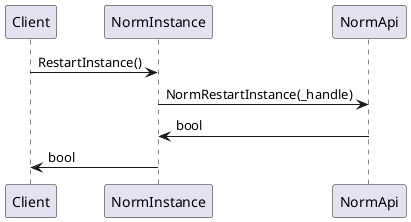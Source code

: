 @startuml
Client -> NormInstance : RestartInstance()
NormInstance -> NormApi : NormRestartInstance(_handle)
NormInstance <- NormApi : bool
Client <- NormInstance : bool
@enduml